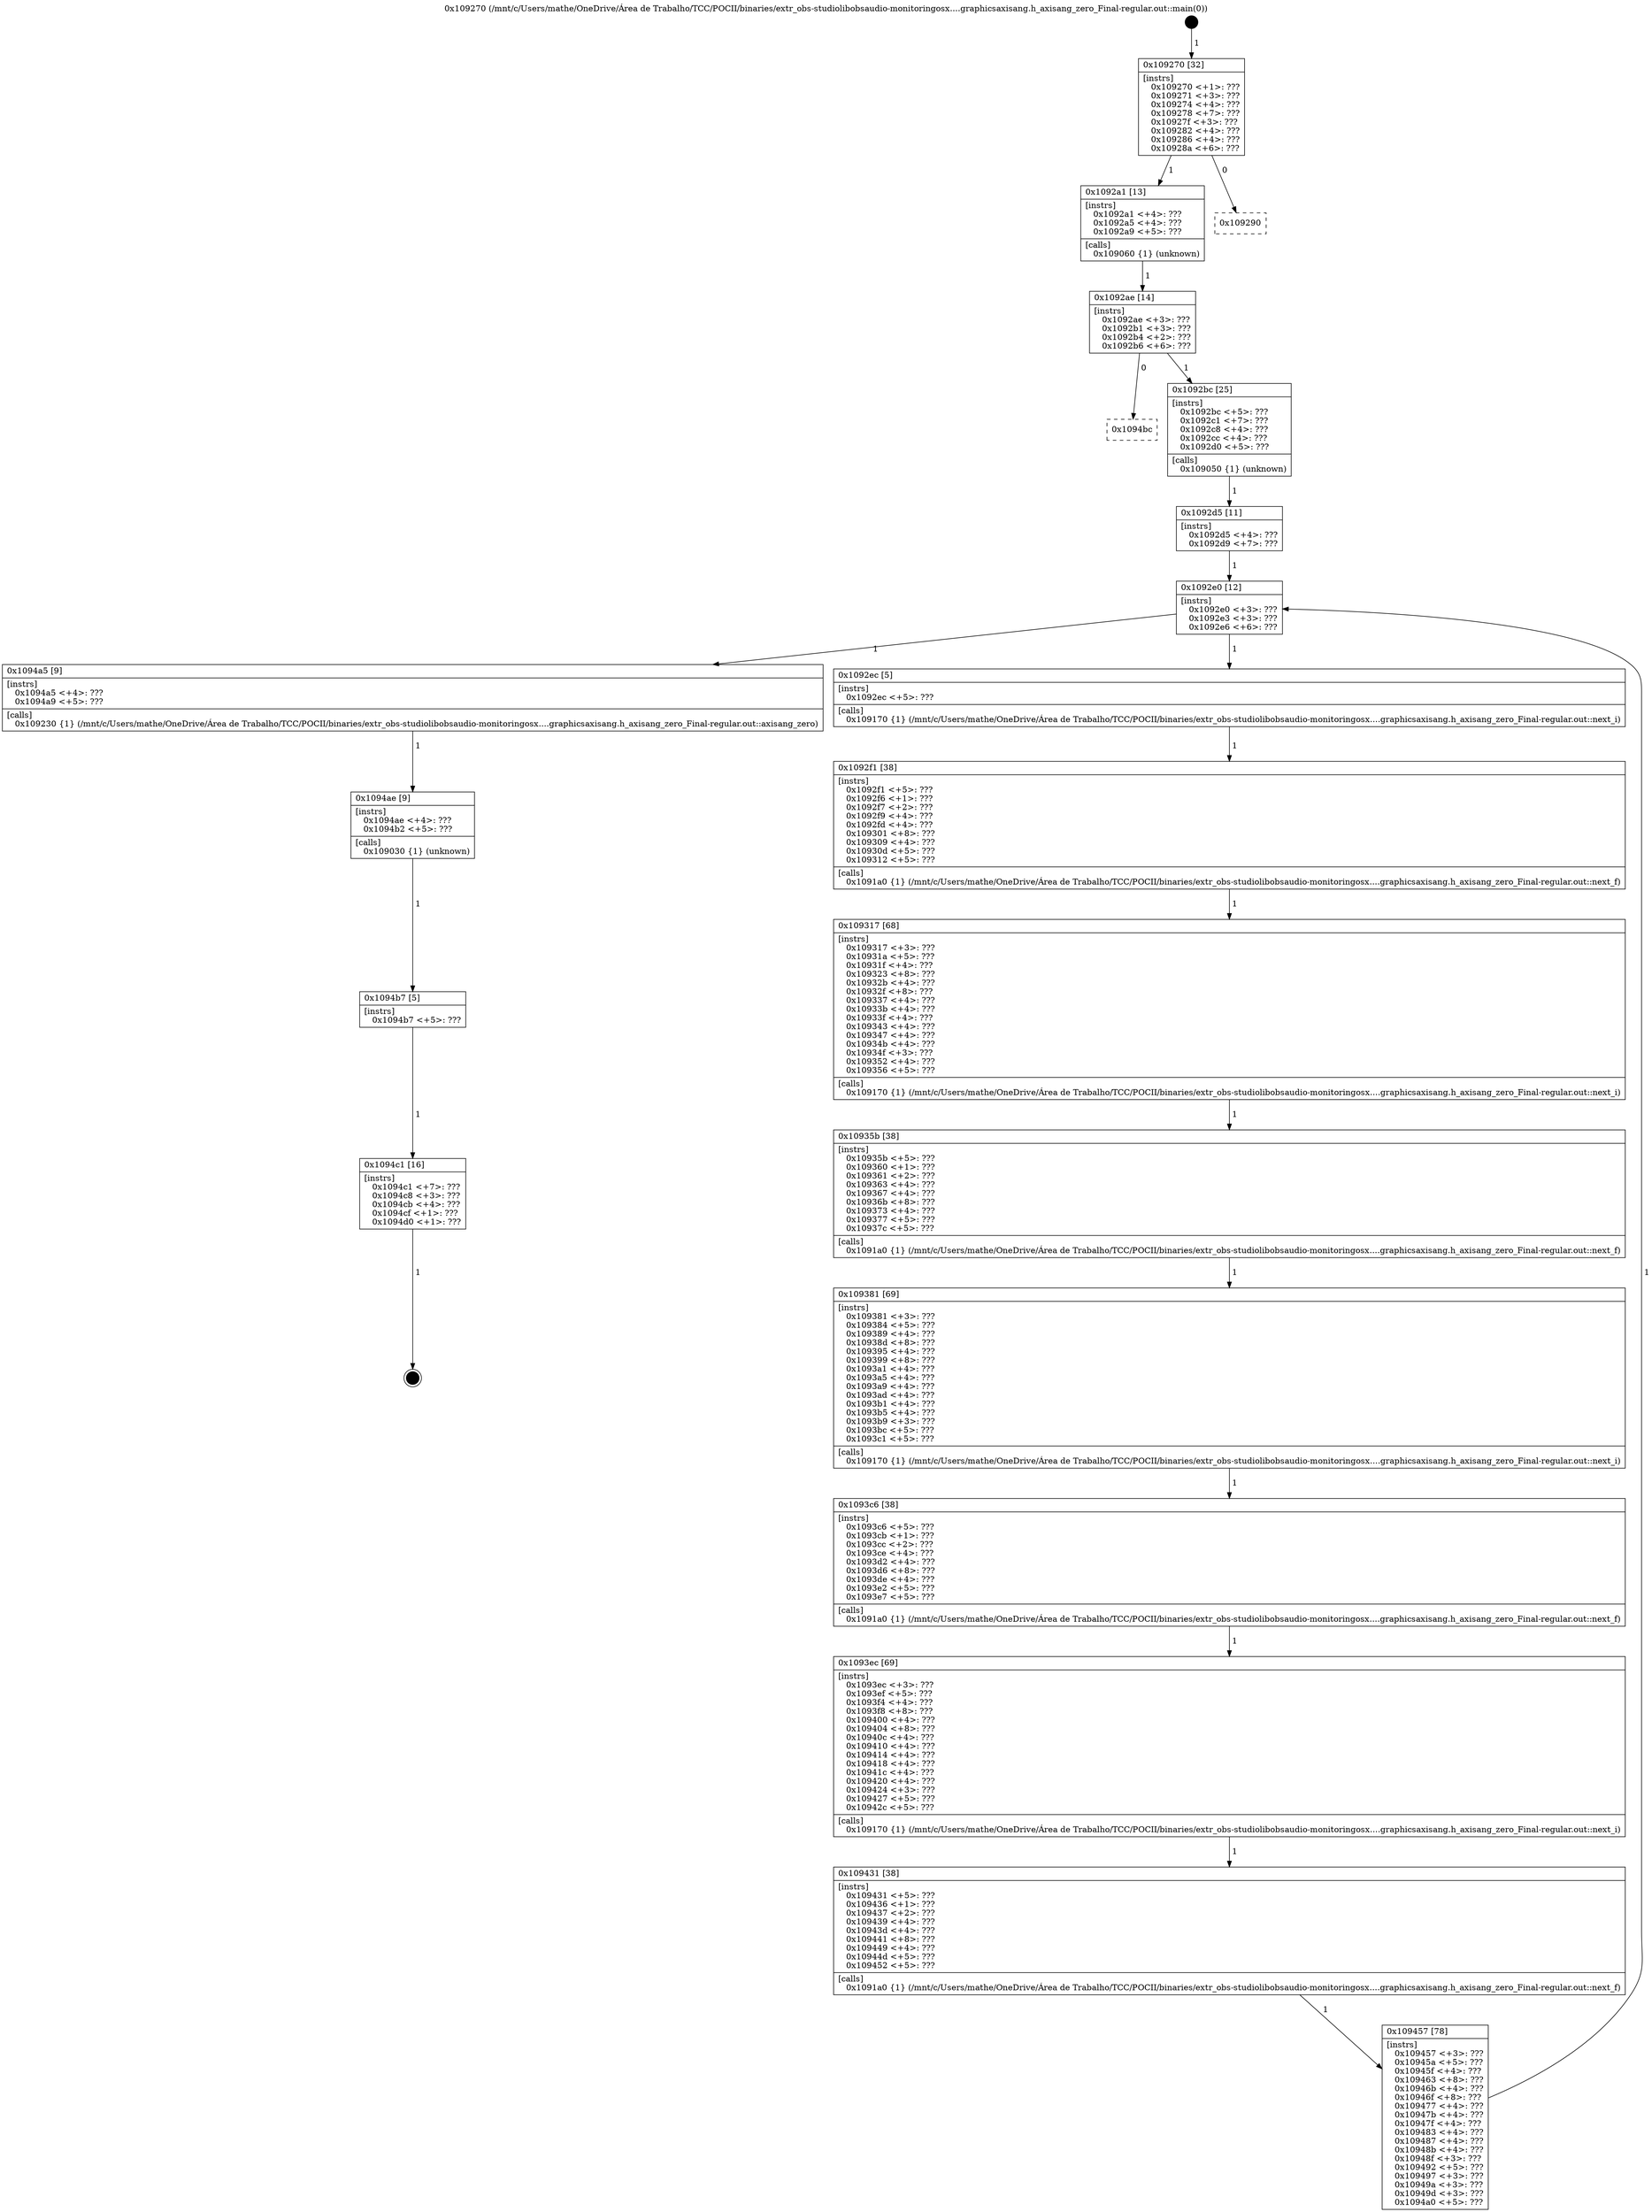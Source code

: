 digraph "0x109270" {
  label = "0x109270 (/mnt/c/Users/mathe/OneDrive/Área de Trabalho/TCC/POCII/binaries/extr_obs-studiolibobsaudio-monitoringosx....graphicsaxisang.h_axisang_zero_Final-regular.out::main(0))"
  labelloc = "t"
  node[shape=record]

  Entry [label="",width=0.3,height=0.3,shape=circle,fillcolor=black,style=filled]
  "0x109270" [label="{
     0x109270 [32]\l
     | [instrs]\l
     &nbsp;&nbsp;0x109270 \<+1\>: ???\l
     &nbsp;&nbsp;0x109271 \<+3\>: ???\l
     &nbsp;&nbsp;0x109274 \<+4\>: ???\l
     &nbsp;&nbsp;0x109278 \<+7\>: ???\l
     &nbsp;&nbsp;0x10927f \<+3\>: ???\l
     &nbsp;&nbsp;0x109282 \<+4\>: ???\l
     &nbsp;&nbsp;0x109286 \<+4\>: ???\l
     &nbsp;&nbsp;0x10928a \<+6\>: ???\l
  }"]
  "0x1092a1" [label="{
     0x1092a1 [13]\l
     | [instrs]\l
     &nbsp;&nbsp;0x1092a1 \<+4\>: ???\l
     &nbsp;&nbsp;0x1092a5 \<+4\>: ???\l
     &nbsp;&nbsp;0x1092a9 \<+5\>: ???\l
     | [calls]\l
     &nbsp;&nbsp;0x109060 \{1\} (unknown)\l
  }"]
  "0x109290" [label="{
     0x109290\l
  }", style=dashed]
  "0x1092ae" [label="{
     0x1092ae [14]\l
     | [instrs]\l
     &nbsp;&nbsp;0x1092ae \<+3\>: ???\l
     &nbsp;&nbsp;0x1092b1 \<+3\>: ???\l
     &nbsp;&nbsp;0x1092b4 \<+2\>: ???\l
     &nbsp;&nbsp;0x1092b6 \<+6\>: ???\l
  }"]
  "0x1094bc" [label="{
     0x1094bc\l
  }", style=dashed]
  "0x1092bc" [label="{
     0x1092bc [25]\l
     | [instrs]\l
     &nbsp;&nbsp;0x1092bc \<+5\>: ???\l
     &nbsp;&nbsp;0x1092c1 \<+7\>: ???\l
     &nbsp;&nbsp;0x1092c8 \<+4\>: ???\l
     &nbsp;&nbsp;0x1092cc \<+4\>: ???\l
     &nbsp;&nbsp;0x1092d0 \<+5\>: ???\l
     | [calls]\l
     &nbsp;&nbsp;0x109050 \{1\} (unknown)\l
  }"]
  Exit [label="",width=0.3,height=0.3,shape=circle,fillcolor=black,style=filled,peripheries=2]
  "0x1092e0" [label="{
     0x1092e0 [12]\l
     | [instrs]\l
     &nbsp;&nbsp;0x1092e0 \<+3\>: ???\l
     &nbsp;&nbsp;0x1092e3 \<+3\>: ???\l
     &nbsp;&nbsp;0x1092e6 \<+6\>: ???\l
  }"]
  "0x1094a5" [label="{
     0x1094a5 [9]\l
     | [instrs]\l
     &nbsp;&nbsp;0x1094a5 \<+4\>: ???\l
     &nbsp;&nbsp;0x1094a9 \<+5\>: ???\l
     | [calls]\l
     &nbsp;&nbsp;0x109230 \{1\} (/mnt/c/Users/mathe/OneDrive/Área de Trabalho/TCC/POCII/binaries/extr_obs-studiolibobsaudio-monitoringosx....graphicsaxisang.h_axisang_zero_Final-regular.out::axisang_zero)\l
  }"]
  "0x1092ec" [label="{
     0x1092ec [5]\l
     | [instrs]\l
     &nbsp;&nbsp;0x1092ec \<+5\>: ???\l
     | [calls]\l
     &nbsp;&nbsp;0x109170 \{1\} (/mnt/c/Users/mathe/OneDrive/Área de Trabalho/TCC/POCII/binaries/extr_obs-studiolibobsaudio-monitoringosx....graphicsaxisang.h_axisang_zero_Final-regular.out::next_i)\l
  }"]
  "0x1092f1" [label="{
     0x1092f1 [38]\l
     | [instrs]\l
     &nbsp;&nbsp;0x1092f1 \<+5\>: ???\l
     &nbsp;&nbsp;0x1092f6 \<+1\>: ???\l
     &nbsp;&nbsp;0x1092f7 \<+2\>: ???\l
     &nbsp;&nbsp;0x1092f9 \<+4\>: ???\l
     &nbsp;&nbsp;0x1092fd \<+4\>: ???\l
     &nbsp;&nbsp;0x109301 \<+8\>: ???\l
     &nbsp;&nbsp;0x109309 \<+4\>: ???\l
     &nbsp;&nbsp;0x10930d \<+5\>: ???\l
     &nbsp;&nbsp;0x109312 \<+5\>: ???\l
     | [calls]\l
     &nbsp;&nbsp;0x1091a0 \{1\} (/mnt/c/Users/mathe/OneDrive/Área de Trabalho/TCC/POCII/binaries/extr_obs-studiolibobsaudio-monitoringosx....graphicsaxisang.h_axisang_zero_Final-regular.out::next_f)\l
  }"]
  "0x109317" [label="{
     0x109317 [68]\l
     | [instrs]\l
     &nbsp;&nbsp;0x109317 \<+3\>: ???\l
     &nbsp;&nbsp;0x10931a \<+5\>: ???\l
     &nbsp;&nbsp;0x10931f \<+4\>: ???\l
     &nbsp;&nbsp;0x109323 \<+8\>: ???\l
     &nbsp;&nbsp;0x10932b \<+4\>: ???\l
     &nbsp;&nbsp;0x10932f \<+8\>: ???\l
     &nbsp;&nbsp;0x109337 \<+4\>: ???\l
     &nbsp;&nbsp;0x10933b \<+4\>: ???\l
     &nbsp;&nbsp;0x10933f \<+4\>: ???\l
     &nbsp;&nbsp;0x109343 \<+4\>: ???\l
     &nbsp;&nbsp;0x109347 \<+4\>: ???\l
     &nbsp;&nbsp;0x10934b \<+4\>: ???\l
     &nbsp;&nbsp;0x10934f \<+3\>: ???\l
     &nbsp;&nbsp;0x109352 \<+4\>: ???\l
     &nbsp;&nbsp;0x109356 \<+5\>: ???\l
     | [calls]\l
     &nbsp;&nbsp;0x109170 \{1\} (/mnt/c/Users/mathe/OneDrive/Área de Trabalho/TCC/POCII/binaries/extr_obs-studiolibobsaudio-monitoringosx....graphicsaxisang.h_axisang_zero_Final-regular.out::next_i)\l
  }"]
  "0x10935b" [label="{
     0x10935b [38]\l
     | [instrs]\l
     &nbsp;&nbsp;0x10935b \<+5\>: ???\l
     &nbsp;&nbsp;0x109360 \<+1\>: ???\l
     &nbsp;&nbsp;0x109361 \<+2\>: ???\l
     &nbsp;&nbsp;0x109363 \<+4\>: ???\l
     &nbsp;&nbsp;0x109367 \<+4\>: ???\l
     &nbsp;&nbsp;0x10936b \<+8\>: ???\l
     &nbsp;&nbsp;0x109373 \<+4\>: ???\l
     &nbsp;&nbsp;0x109377 \<+5\>: ???\l
     &nbsp;&nbsp;0x10937c \<+5\>: ???\l
     | [calls]\l
     &nbsp;&nbsp;0x1091a0 \{1\} (/mnt/c/Users/mathe/OneDrive/Área de Trabalho/TCC/POCII/binaries/extr_obs-studiolibobsaudio-monitoringosx....graphicsaxisang.h_axisang_zero_Final-regular.out::next_f)\l
  }"]
  "0x109381" [label="{
     0x109381 [69]\l
     | [instrs]\l
     &nbsp;&nbsp;0x109381 \<+3\>: ???\l
     &nbsp;&nbsp;0x109384 \<+5\>: ???\l
     &nbsp;&nbsp;0x109389 \<+4\>: ???\l
     &nbsp;&nbsp;0x10938d \<+8\>: ???\l
     &nbsp;&nbsp;0x109395 \<+4\>: ???\l
     &nbsp;&nbsp;0x109399 \<+8\>: ???\l
     &nbsp;&nbsp;0x1093a1 \<+4\>: ???\l
     &nbsp;&nbsp;0x1093a5 \<+4\>: ???\l
     &nbsp;&nbsp;0x1093a9 \<+4\>: ???\l
     &nbsp;&nbsp;0x1093ad \<+4\>: ???\l
     &nbsp;&nbsp;0x1093b1 \<+4\>: ???\l
     &nbsp;&nbsp;0x1093b5 \<+4\>: ???\l
     &nbsp;&nbsp;0x1093b9 \<+3\>: ???\l
     &nbsp;&nbsp;0x1093bc \<+5\>: ???\l
     &nbsp;&nbsp;0x1093c1 \<+5\>: ???\l
     | [calls]\l
     &nbsp;&nbsp;0x109170 \{1\} (/mnt/c/Users/mathe/OneDrive/Área de Trabalho/TCC/POCII/binaries/extr_obs-studiolibobsaudio-monitoringosx....graphicsaxisang.h_axisang_zero_Final-regular.out::next_i)\l
  }"]
  "0x1093c6" [label="{
     0x1093c6 [38]\l
     | [instrs]\l
     &nbsp;&nbsp;0x1093c6 \<+5\>: ???\l
     &nbsp;&nbsp;0x1093cb \<+1\>: ???\l
     &nbsp;&nbsp;0x1093cc \<+2\>: ???\l
     &nbsp;&nbsp;0x1093ce \<+4\>: ???\l
     &nbsp;&nbsp;0x1093d2 \<+4\>: ???\l
     &nbsp;&nbsp;0x1093d6 \<+8\>: ???\l
     &nbsp;&nbsp;0x1093de \<+4\>: ???\l
     &nbsp;&nbsp;0x1093e2 \<+5\>: ???\l
     &nbsp;&nbsp;0x1093e7 \<+5\>: ???\l
     | [calls]\l
     &nbsp;&nbsp;0x1091a0 \{1\} (/mnt/c/Users/mathe/OneDrive/Área de Trabalho/TCC/POCII/binaries/extr_obs-studiolibobsaudio-monitoringosx....graphicsaxisang.h_axisang_zero_Final-regular.out::next_f)\l
  }"]
  "0x1093ec" [label="{
     0x1093ec [69]\l
     | [instrs]\l
     &nbsp;&nbsp;0x1093ec \<+3\>: ???\l
     &nbsp;&nbsp;0x1093ef \<+5\>: ???\l
     &nbsp;&nbsp;0x1093f4 \<+4\>: ???\l
     &nbsp;&nbsp;0x1093f8 \<+8\>: ???\l
     &nbsp;&nbsp;0x109400 \<+4\>: ???\l
     &nbsp;&nbsp;0x109404 \<+8\>: ???\l
     &nbsp;&nbsp;0x10940c \<+4\>: ???\l
     &nbsp;&nbsp;0x109410 \<+4\>: ???\l
     &nbsp;&nbsp;0x109414 \<+4\>: ???\l
     &nbsp;&nbsp;0x109418 \<+4\>: ???\l
     &nbsp;&nbsp;0x10941c \<+4\>: ???\l
     &nbsp;&nbsp;0x109420 \<+4\>: ???\l
     &nbsp;&nbsp;0x109424 \<+3\>: ???\l
     &nbsp;&nbsp;0x109427 \<+5\>: ???\l
     &nbsp;&nbsp;0x10942c \<+5\>: ???\l
     | [calls]\l
     &nbsp;&nbsp;0x109170 \{1\} (/mnt/c/Users/mathe/OneDrive/Área de Trabalho/TCC/POCII/binaries/extr_obs-studiolibobsaudio-monitoringosx....graphicsaxisang.h_axisang_zero_Final-regular.out::next_i)\l
  }"]
  "0x109431" [label="{
     0x109431 [38]\l
     | [instrs]\l
     &nbsp;&nbsp;0x109431 \<+5\>: ???\l
     &nbsp;&nbsp;0x109436 \<+1\>: ???\l
     &nbsp;&nbsp;0x109437 \<+2\>: ???\l
     &nbsp;&nbsp;0x109439 \<+4\>: ???\l
     &nbsp;&nbsp;0x10943d \<+4\>: ???\l
     &nbsp;&nbsp;0x109441 \<+8\>: ???\l
     &nbsp;&nbsp;0x109449 \<+4\>: ???\l
     &nbsp;&nbsp;0x10944d \<+5\>: ???\l
     &nbsp;&nbsp;0x109452 \<+5\>: ???\l
     | [calls]\l
     &nbsp;&nbsp;0x1091a0 \{1\} (/mnt/c/Users/mathe/OneDrive/Área de Trabalho/TCC/POCII/binaries/extr_obs-studiolibobsaudio-monitoringosx....graphicsaxisang.h_axisang_zero_Final-regular.out::next_f)\l
  }"]
  "0x109457" [label="{
     0x109457 [78]\l
     | [instrs]\l
     &nbsp;&nbsp;0x109457 \<+3\>: ???\l
     &nbsp;&nbsp;0x10945a \<+5\>: ???\l
     &nbsp;&nbsp;0x10945f \<+4\>: ???\l
     &nbsp;&nbsp;0x109463 \<+8\>: ???\l
     &nbsp;&nbsp;0x10946b \<+4\>: ???\l
     &nbsp;&nbsp;0x10946f \<+8\>: ???\l
     &nbsp;&nbsp;0x109477 \<+4\>: ???\l
     &nbsp;&nbsp;0x10947b \<+4\>: ???\l
     &nbsp;&nbsp;0x10947f \<+4\>: ???\l
     &nbsp;&nbsp;0x109483 \<+4\>: ???\l
     &nbsp;&nbsp;0x109487 \<+4\>: ???\l
     &nbsp;&nbsp;0x10948b \<+4\>: ???\l
     &nbsp;&nbsp;0x10948f \<+3\>: ???\l
     &nbsp;&nbsp;0x109492 \<+5\>: ???\l
     &nbsp;&nbsp;0x109497 \<+3\>: ???\l
     &nbsp;&nbsp;0x10949a \<+3\>: ???\l
     &nbsp;&nbsp;0x10949d \<+3\>: ???\l
     &nbsp;&nbsp;0x1094a0 \<+5\>: ???\l
  }"]
  "0x1092d5" [label="{
     0x1092d5 [11]\l
     | [instrs]\l
     &nbsp;&nbsp;0x1092d5 \<+4\>: ???\l
     &nbsp;&nbsp;0x1092d9 \<+7\>: ???\l
  }"]
  "0x1094ae" [label="{
     0x1094ae [9]\l
     | [instrs]\l
     &nbsp;&nbsp;0x1094ae \<+4\>: ???\l
     &nbsp;&nbsp;0x1094b2 \<+5\>: ???\l
     | [calls]\l
     &nbsp;&nbsp;0x109030 \{1\} (unknown)\l
  }"]
  "0x1094b7" [label="{
     0x1094b7 [5]\l
     | [instrs]\l
     &nbsp;&nbsp;0x1094b7 \<+5\>: ???\l
  }"]
  "0x1094c1" [label="{
     0x1094c1 [16]\l
     | [instrs]\l
     &nbsp;&nbsp;0x1094c1 \<+7\>: ???\l
     &nbsp;&nbsp;0x1094c8 \<+3\>: ???\l
     &nbsp;&nbsp;0x1094cb \<+4\>: ???\l
     &nbsp;&nbsp;0x1094cf \<+1\>: ???\l
     &nbsp;&nbsp;0x1094d0 \<+1\>: ???\l
  }"]
  Entry -> "0x109270" [label=" 1"]
  "0x109270" -> "0x1092a1" [label=" 1"]
  "0x109270" -> "0x109290" [label=" 0"]
  "0x1092a1" -> "0x1092ae" [label=" 1"]
  "0x1092ae" -> "0x1094bc" [label=" 0"]
  "0x1092ae" -> "0x1092bc" [label=" 1"]
  "0x1094c1" -> Exit [label=" 1"]
  "0x1092bc" -> "0x1092d5" [label=" 1"]
  "0x1092e0" -> "0x1094a5" [label=" 1"]
  "0x1092e0" -> "0x1092ec" [label=" 1"]
  "0x1092ec" -> "0x1092f1" [label=" 1"]
  "0x1092f1" -> "0x109317" [label=" 1"]
  "0x109317" -> "0x10935b" [label=" 1"]
  "0x10935b" -> "0x109381" [label=" 1"]
  "0x109381" -> "0x1093c6" [label=" 1"]
  "0x1093c6" -> "0x1093ec" [label=" 1"]
  "0x1093ec" -> "0x109431" [label=" 1"]
  "0x109431" -> "0x109457" [label=" 1"]
  "0x1092d5" -> "0x1092e0" [label=" 1"]
  "0x109457" -> "0x1092e0" [label=" 1"]
  "0x1094a5" -> "0x1094ae" [label=" 1"]
  "0x1094ae" -> "0x1094b7" [label=" 1"]
  "0x1094b7" -> "0x1094c1" [label=" 1"]
}
